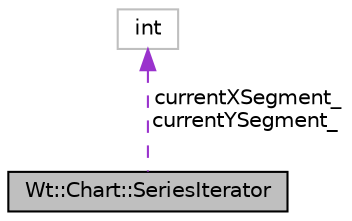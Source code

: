digraph "Wt::Chart::SeriesIterator"
{
 // LATEX_PDF_SIZE
  edge [fontname="Helvetica",fontsize="10",labelfontname="Helvetica",labelfontsize="10"];
  node [fontname="Helvetica",fontsize="10",shape=record];
  Node1 [label="Wt::Chart::SeriesIterator",height=0.2,width=0.4,color="black", fillcolor="grey75", style="filled", fontcolor="black",tooltip="Abstract base class for iterating over series data in a chart."];
  Node2 -> Node1 [dir="back",color="darkorchid3",fontsize="10",style="dashed",label=" currentXSegment_\ncurrentYSegment_" ,fontname="Helvetica"];
  Node2 [label="int",height=0.2,width=0.4,color="grey75", fillcolor="white", style="filled",tooltip=" "];
}
